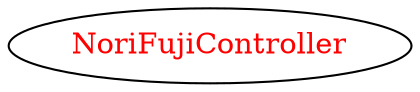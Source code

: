 digraph dependencyGraph {
 concentrate=true;
 ranksep="2.0";
 rankdir="LR"; 
 splines="ortho";
"NoriFujiController" [fontcolor="red"];
}